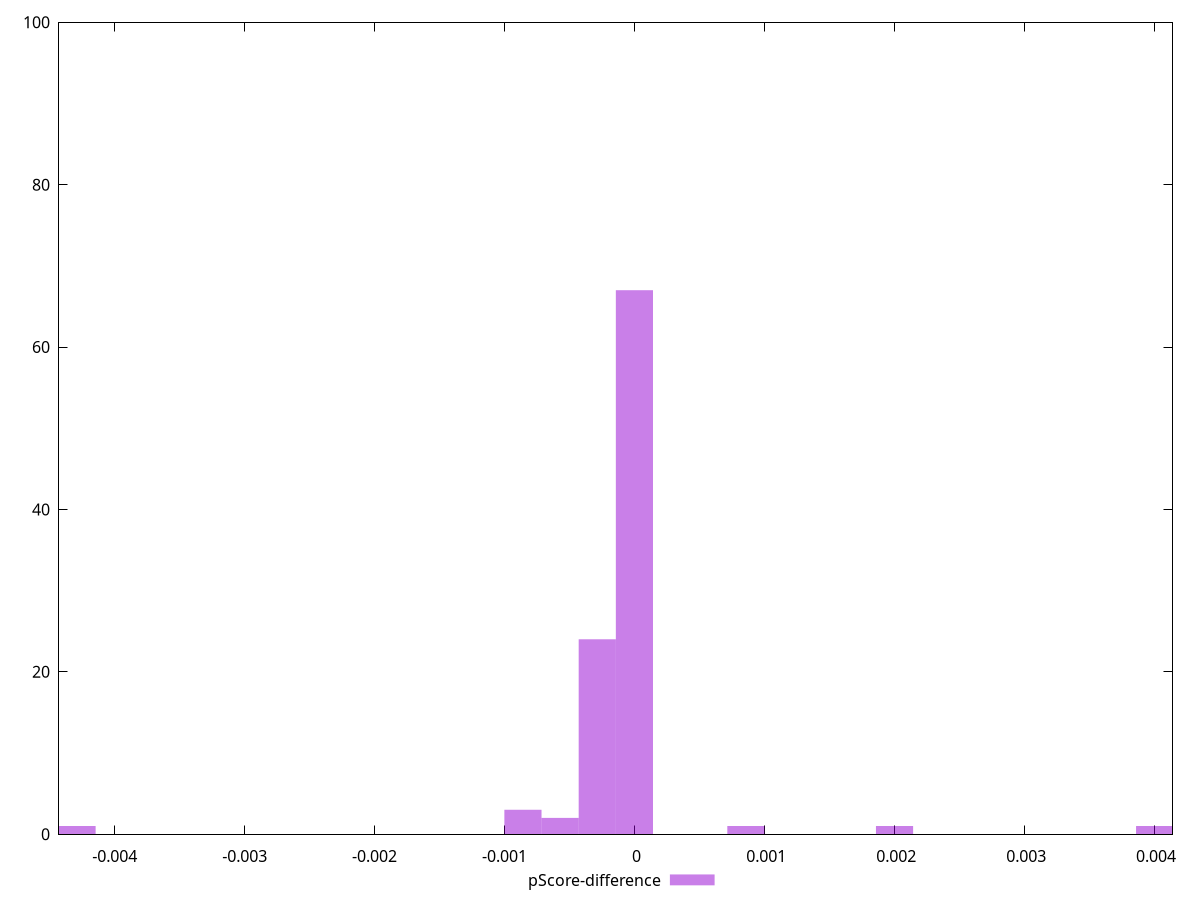 reset

$pScoreDifference <<EOF
0.002002034367077122 1
0.000858014728747338 1
0.004004068734154244 1
0 67
-0.000286004909582446 24
-0.000858014728747338 3
-0.000572009819164892 2
-0.00429007364373669 1
EOF

set key outside below
set boxwidth 0.000286004909582446
set xrange [-0.004428886934490395:0.0041414988539139885]
set yrange [0:100]
set trange [0:100]
set style fill transparent solid 0.5 noborder
set terminal svg size 640, 490 enhanced background rgb 'white'
set output "report/report_00029_2021-02-24T13-36-40.390Z/speed-index/samples/agenda/pScore-difference/histogram.svg"

plot $pScoreDifference title "pScore-difference" with boxes

reset
